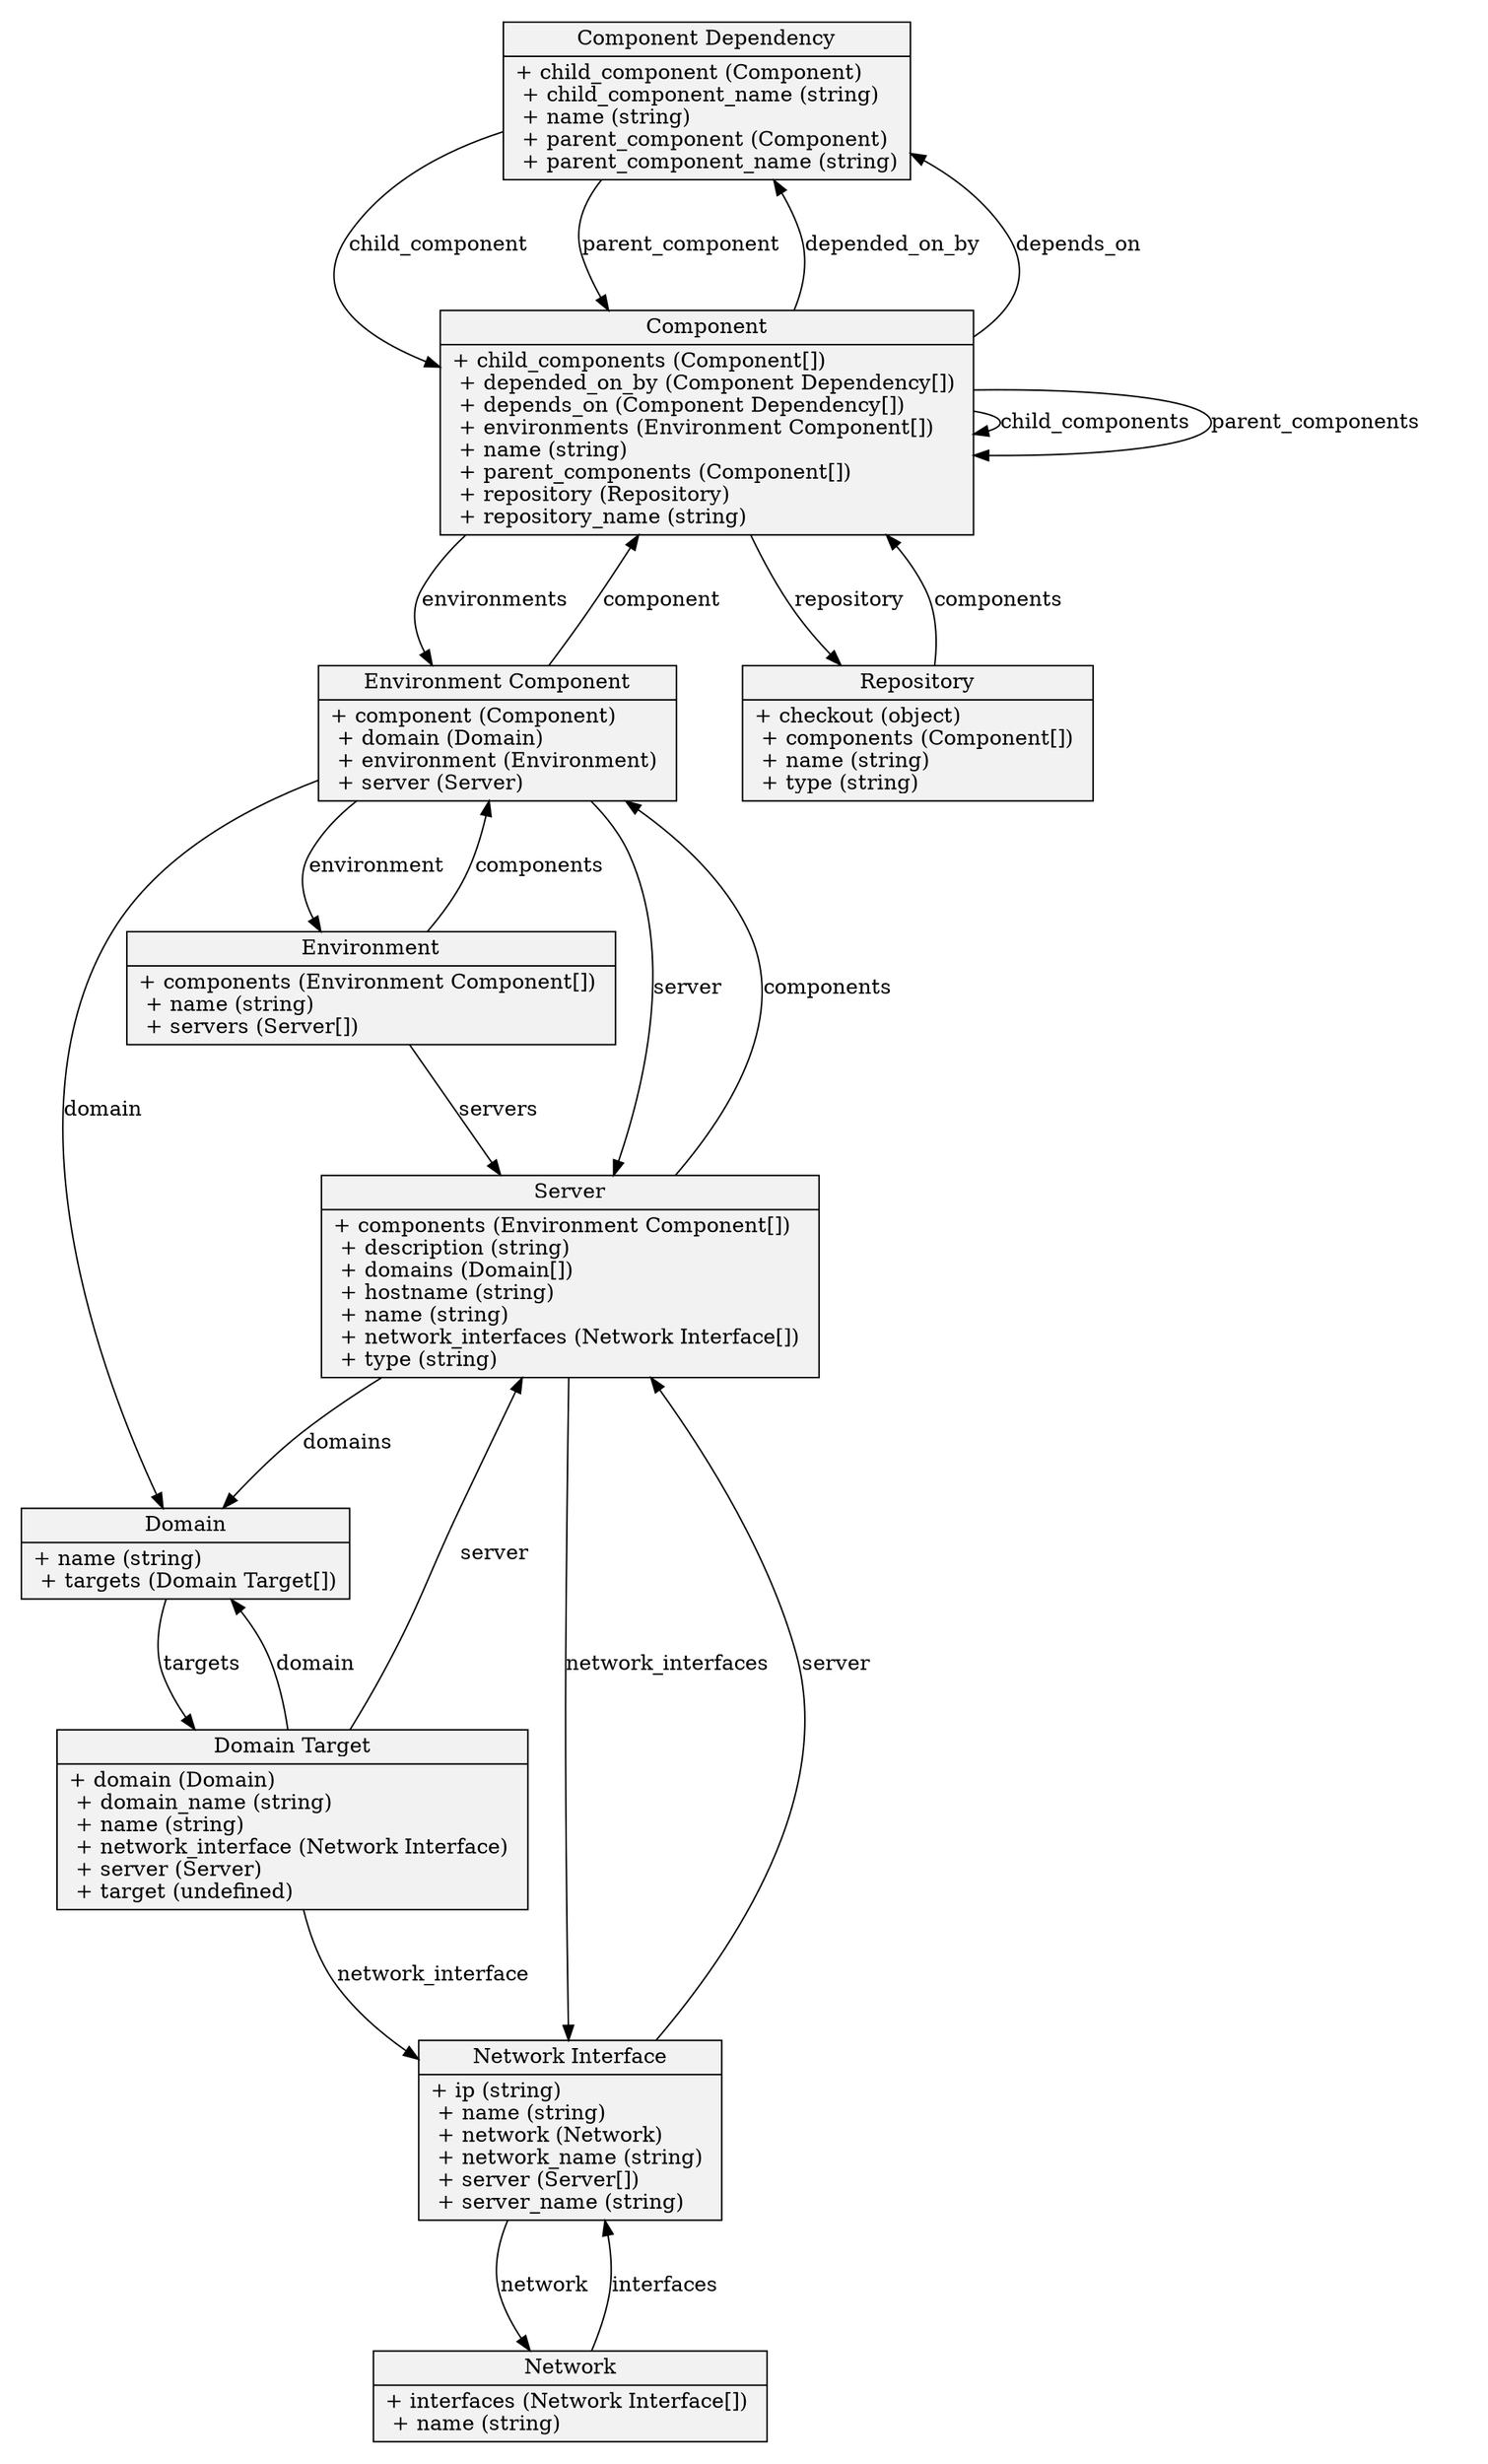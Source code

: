  digraph {
node[shape=record,style=filled,fillcolor=gray95]
pad=0.2;
ranksep=1
edge[arrowtail=empty]



component_dependency[label = "{Component Dependency| + child_component (Component) \l + child_component_name (string) \l + name (string) \l + parent_component (Component) \l + parent_component_name (string)\l}"]
component[label = "{Component| + child_components (Component[]) \l + depended_on_by (Component Dependency[]) \l + depends_on (Component Dependency[]) \l + environments (Environment Component[]) \l + name (string) \l + parent_components (Component[]) \l + repository (Repository) \l + repository_name (string)\l}"]
domain_target[label = "{Domain Target| + domain (Domain) \l + domain_name (string) \l + name (string) \l + network_interface (Network Interface) \l + server (Server) \l + target (undefined)\l}"]
domain[label = "{Domain| + name (string) \l + targets (Domain Target[])\l}"]
environment_component[label = "{Environment Component| + component (Component) \l + domain (Domain) \l + environment (Environment) \l + server (Server)\l}"]
environment[label = "{Environment| + components (Environment Component[]) \l + name (string) \l + servers (Server[])\l}"]
network_interface[label = "{Network Interface| + ip (string) \l + name (string) \l + network (Network) \l + network_name (string) \l + server (Server[]) \l + server_name (string)\l}"]
network[label = "{Network| + interfaces (Network Interface[]) \l + name (string)\l}"]
repository[label = "{Repository| + checkout (object) \l + components (Component[]) \l + name (string) \l + type (string)\l}"]
server[label = "{Server| + components (Environment Component[]) \l + description (string) \l + domains (Domain[]) \l + hostname (string) \l + name (string) \l + network_interfaces (Network Interface[]) \l + type (string)\l}"]

component_dependency -> component [label="child_component   "]
component_dependency -> component [label="parent_component   "]
component -> component [label="child_components   "]
component -> component_dependency [label="depended_on_by   "]
component -> component_dependency [label="depends_on   "]
component -> environment_component [label="environments   "]
component -> component [label="parent_components   "]
component -> repository [label="repository   "]
domain_target -> domain [label="domain   "]
domain_target -> network_interface [label="network_interface   "]
domain_target -> server [label="server   "]
domain -> domain_target [label="targets   "]
environment_component -> component [label="component   "]
environment_component -> domain [label="domain   "]
environment_component -> environment [label="environment   "]
environment_component -> server [label="server   "]
environment -> environment_component [label="components   "]
environment -> server [label="servers   "]
network_interface -> network [label="network   "]
network_interface -> server [label="server   "]
network -> network_interface [label="interfaces   "]
repository -> component [label="components   "]
server -> environment_component [label="components   "]
server -> domain [label="domains   "]
server -> network_interface [label="network_interfaces   "]
}